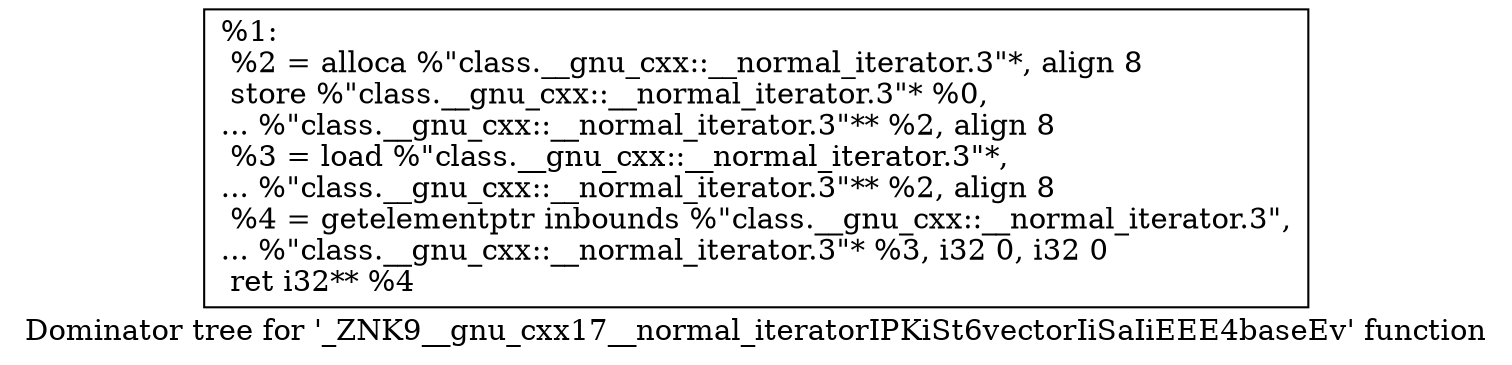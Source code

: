 digraph "Dominator tree for '_ZNK9__gnu_cxx17__normal_iteratorIPKiSt6vectorIiSaIiEEE4baseEv' function" {
	label="Dominator tree for '_ZNK9__gnu_cxx17__normal_iteratorIPKiSt6vectorIiSaIiEEE4baseEv' function";

	Node0x1476440 [shape=record,label="{%1:\l  %2 = alloca %\"class.__gnu_cxx::__normal_iterator.3\"*, align 8\l  store %\"class.__gnu_cxx::__normal_iterator.3\"* %0,\l... %\"class.__gnu_cxx::__normal_iterator.3\"** %2, align 8\l  %3 = load %\"class.__gnu_cxx::__normal_iterator.3\"*,\l... %\"class.__gnu_cxx::__normal_iterator.3\"** %2, align 8\l  %4 = getelementptr inbounds %\"class.__gnu_cxx::__normal_iterator.3\",\l... %\"class.__gnu_cxx::__normal_iterator.3\"* %3, i32 0, i32 0\l  ret i32** %4\l}"];
}
